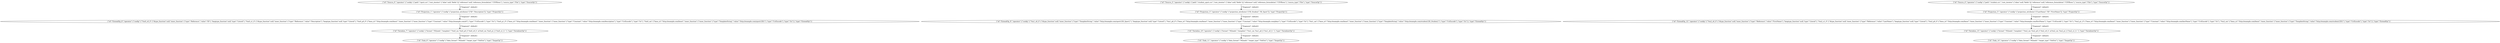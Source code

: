 digraph {
    0 [ label = "{\"id\":\"Source_0\",\"operator\":{\"config\":{\"path\":\"sport.csv\",\"root_iterator\":{\"alias\":null,\"fields\":[],\"reference\":null,\"reference_formulation\":\"CSVRows\"},\"source_type\":\"File\"},\"type\":\"SourceOp\"}}" ]
    1 [ label = "{\"id\":\"Projection_1\",\"operator\":{\"config\":{\"projection_attributes\":[\"ID\",\"Description\"]},\"type\":\"ProjectOp\"}}" ]
    2 [ label = "{\"id\":\"Source_2\",\"operator\":{\"config\":{\"path\":\"student_sport.csv\",\"root_iterator\":{\"alias\":null,\"fields\":[],\"reference\":null,\"reference_formulation\":\"CSVRows\"},\"source_type\":\"File\"},\"type\":\"SourceOp\"}}" ]
    3 [ label = "{\"id\":\"Projection_3\",\"operator\":{\"config\":{\"projection_attributes\":[\"ID_Student\",\"ID_Sport\"]},\"type\":\"ProjectOp\"}}" ]
    4 [ label = "{\"id\":\"Source_4\",\"operator\":{\"config\":{\"path\":\"student.csv\",\"root_iterator\":{\"alias\":null,\"fields\":[],\"reference\":null,\"reference_formulation\":\"CSVRows\"},\"source_type\":\"File\"},\"type\":\"SourceOp\"}}" ]
    5 [ label = "{\"id\":\"Projection_5\",\"operator\":{\"config\":{\"projection_attributes\":[\"LastName\",\"ID\",\"FirstName\"]},\"type\":\"ProjectOp\"}}" ]
    6 [ label = "{\"id\":\"ExtendOp_6\",\"operator\":{\"config\":{\"?tm0_o0_0\":{\"dtype_function\":null,\"inner_function\":{\"type\":\"Reference\",\"value\":\"ID\"},\"langtype_function\":null,\"type\":\"Literal\"},\"?tm0_o1_0\":{\"dtype_function\":null,\"inner_function\":{\"type\":\"Reference\",\"value\":\"Description\"},\"langtype_function\":null,\"type\":\"Literal\"},\"?tm0_p0_0\":{\"base_iri\":\"http://example.com/base/\",\"inner_function\":{\"inner_function\":{\"type\":\"Constant\",\"value\":\"http://example.com/id\"},\"type\":\"UriEncode\"},\"type\":\"Iri\"},\"?tm0_p1_0\":{\"base_iri\":\"http://example.com/base/\",\"inner_function\":{\"inner_function\":{\"type\":\"Constant\",\"value\":\"http://example.com/description\"},\"type\":\"UriEncode\"},\"type\":\"Iri\"},\"?tm0_sm\":{\"base_iri\":\"http://example.com/base/\",\"inner_function\":{\"inner_function\":{\"type\":\"TemplateString\",\"value\":\"http://example.com/sport/{ID}\"},\"type\":\"UriEncode\"},\"type\":\"Iri\"}},\"type\":\"ExtendOp\"}}" ]
    7 [ label = "{\"id\":\"Serialize_7\",\"operator\":{\"config\":{\"format\":\"NQuads\",\"template\":\"?tm0_sm ?tm0_p0_0 ?tm0_o0_0 .\\n?tm0_sm ?tm0_p1_0 ?tm0_o1_0 .\"},\"type\":\"SerializerOp\"}}" ]
    8 [ label = "{\"id\":\"Sink_8\",\"operator\":{\"config\":{\"data_format\":\"NQuads\",\"target_type\":\"StdOut\"},\"type\":\"TargetOp\"}}" ]
    9 [ label = "{\"id\":\"ExtendOp_9\",\"operator\":{\"config\":{\"?tm1_o0_0\":{\"dtype_function\":null,\"inner_function\":{\"type\":\"TemplateString\",\"value\":\"http://example.com/sport/{ID_Sport}\"},\"langtype_function\":null,\"type\":\"Literal\"},\"?tm1_p0_0\":{\"base_iri\":\"http://example.com/base/\",\"inner_function\":{\"inner_function\":{\"type\":\"Constant\",\"value\":\"http://example.com/plays\"},\"type\":\"UriEncode\"},\"type\":\"Iri\"},\"?tm1_sm\":{\"base_iri\":\"http://example.com/base/\",\"inner_function\":{\"inner_function\":{\"type\":\"TemplateString\",\"value\":\"http://example.com/student/{ID_Student}\"},\"type\":\"UriEncode\"},\"type\":\"Iri\"}},\"type\":\"ExtendOp\"}}" ]
    10 [ label = "{\"id\":\"Serialize_10\",\"operator\":{\"config\":{\"format\":\"NQuads\",\"template\":\"?tm1_sm ?tm1_p0_0 ?tm1_o0_0 .\"},\"type\":\"SerializerOp\"}}" ]
    11 [ label = "{\"id\":\"Sink_11\",\"operator\":{\"config\":{\"data_format\":\"NQuads\",\"target_type\":\"StdOut\"},\"type\":\"TargetOp\"}}" ]
    12 [ label = "{\"id\":\"ExtendOp_12\",\"operator\":{\"config\":{\"?tm2_o0_0\":{\"dtype_function\":null,\"inner_function\":{\"type\":\"Reference\",\"value\":\"FirstName\"},\"langtype_function\":null,\"type\":\"Literal\"},\"?tm2_o1_0\":{\"dtype_function\":null,\"inner_function\":{\"type\":\"Reference\",\"value\":\"LastName\"},\"langtype_function\":null,\"type\":\"Literal\"},\"?tm2_p0_0\":{\"base_iri\":\"http://example.com/base/\",\"inner_function\":{\"inner_function\":{\"type\":\"Constant\",\"value\":\"http://example.com/firstName\"},\"type\":\"UriEncode\"},\"type\":\"Iri\"},\"?tm2_p1_0\":{\"base_iri\":\"http://example.com/base/\",\"inner_function\":{\"inner_function\":{\"type\":\"Constant\",\"value\":\"http://example.com/lastName\"},\"type\":\"UriEncode\"},\"type\":\"Iri\"},\"?tm2_sm\":{\"base_iri\":\"http://example.com/base/\",\"inner_function\":{\"inner_function\":{\"type\":\"TemplateString\",\"value\":\"http://example.com/student/{ID}\"},\"type\":\"UriEncode\"},\"type\":\"Iri\"}},\"type\":\"ExtendOp\"}}" ]
    13 [ label = "{\"id\":\"Serialize_13\",\"operator\":{\"config\":{\"format\":\"NQuads\",\"template\":\"?tm2_sm ?tm2_p0_0 ?tm2_o0_0 .\\n?tm2_sm ?tm2_p1_0 ?tm2_o1_0 .\"},\"type\":\"SerializerOp\"}}" ]
    14 [ label = "{\"id\":\"Sink_14\",\"operator\":{\"config\":{\"data_format\":\"NQuads\",\"target_type\":\"StdOut\"},\"type\":\"TargetOp\"}}" ]
    0 -> 1 [ label = "{\"fragment\": default}" ]
    2 -> 3 [ label = "{\"fragment\": default}" ]
    4 -> 5 [ label = "{\"fragment\": default}" ]
    1 -> 6 [ label = "{\"fragment\": default}" ]
    6 -> 7 [ label = "{\"fragment\": default}" ]
    7 -> 8 [ label = "{\"fragment\": default}" ]
    3 -> 9 [ label = "{\"fragment\": default}" ]
    9 -> 10 [ label = "{\"fragment\": default}" ]
    10 -> 11 [ label = "{\"fragment\": default}" ]
    5 -> 12 [ label = "{\"fragment\": default}" ]
    12 -> 13 [ label = "{\"fragment\": default}" ]
    13 -> 14 [ label = "{\"fragment\": default}" ]
}
